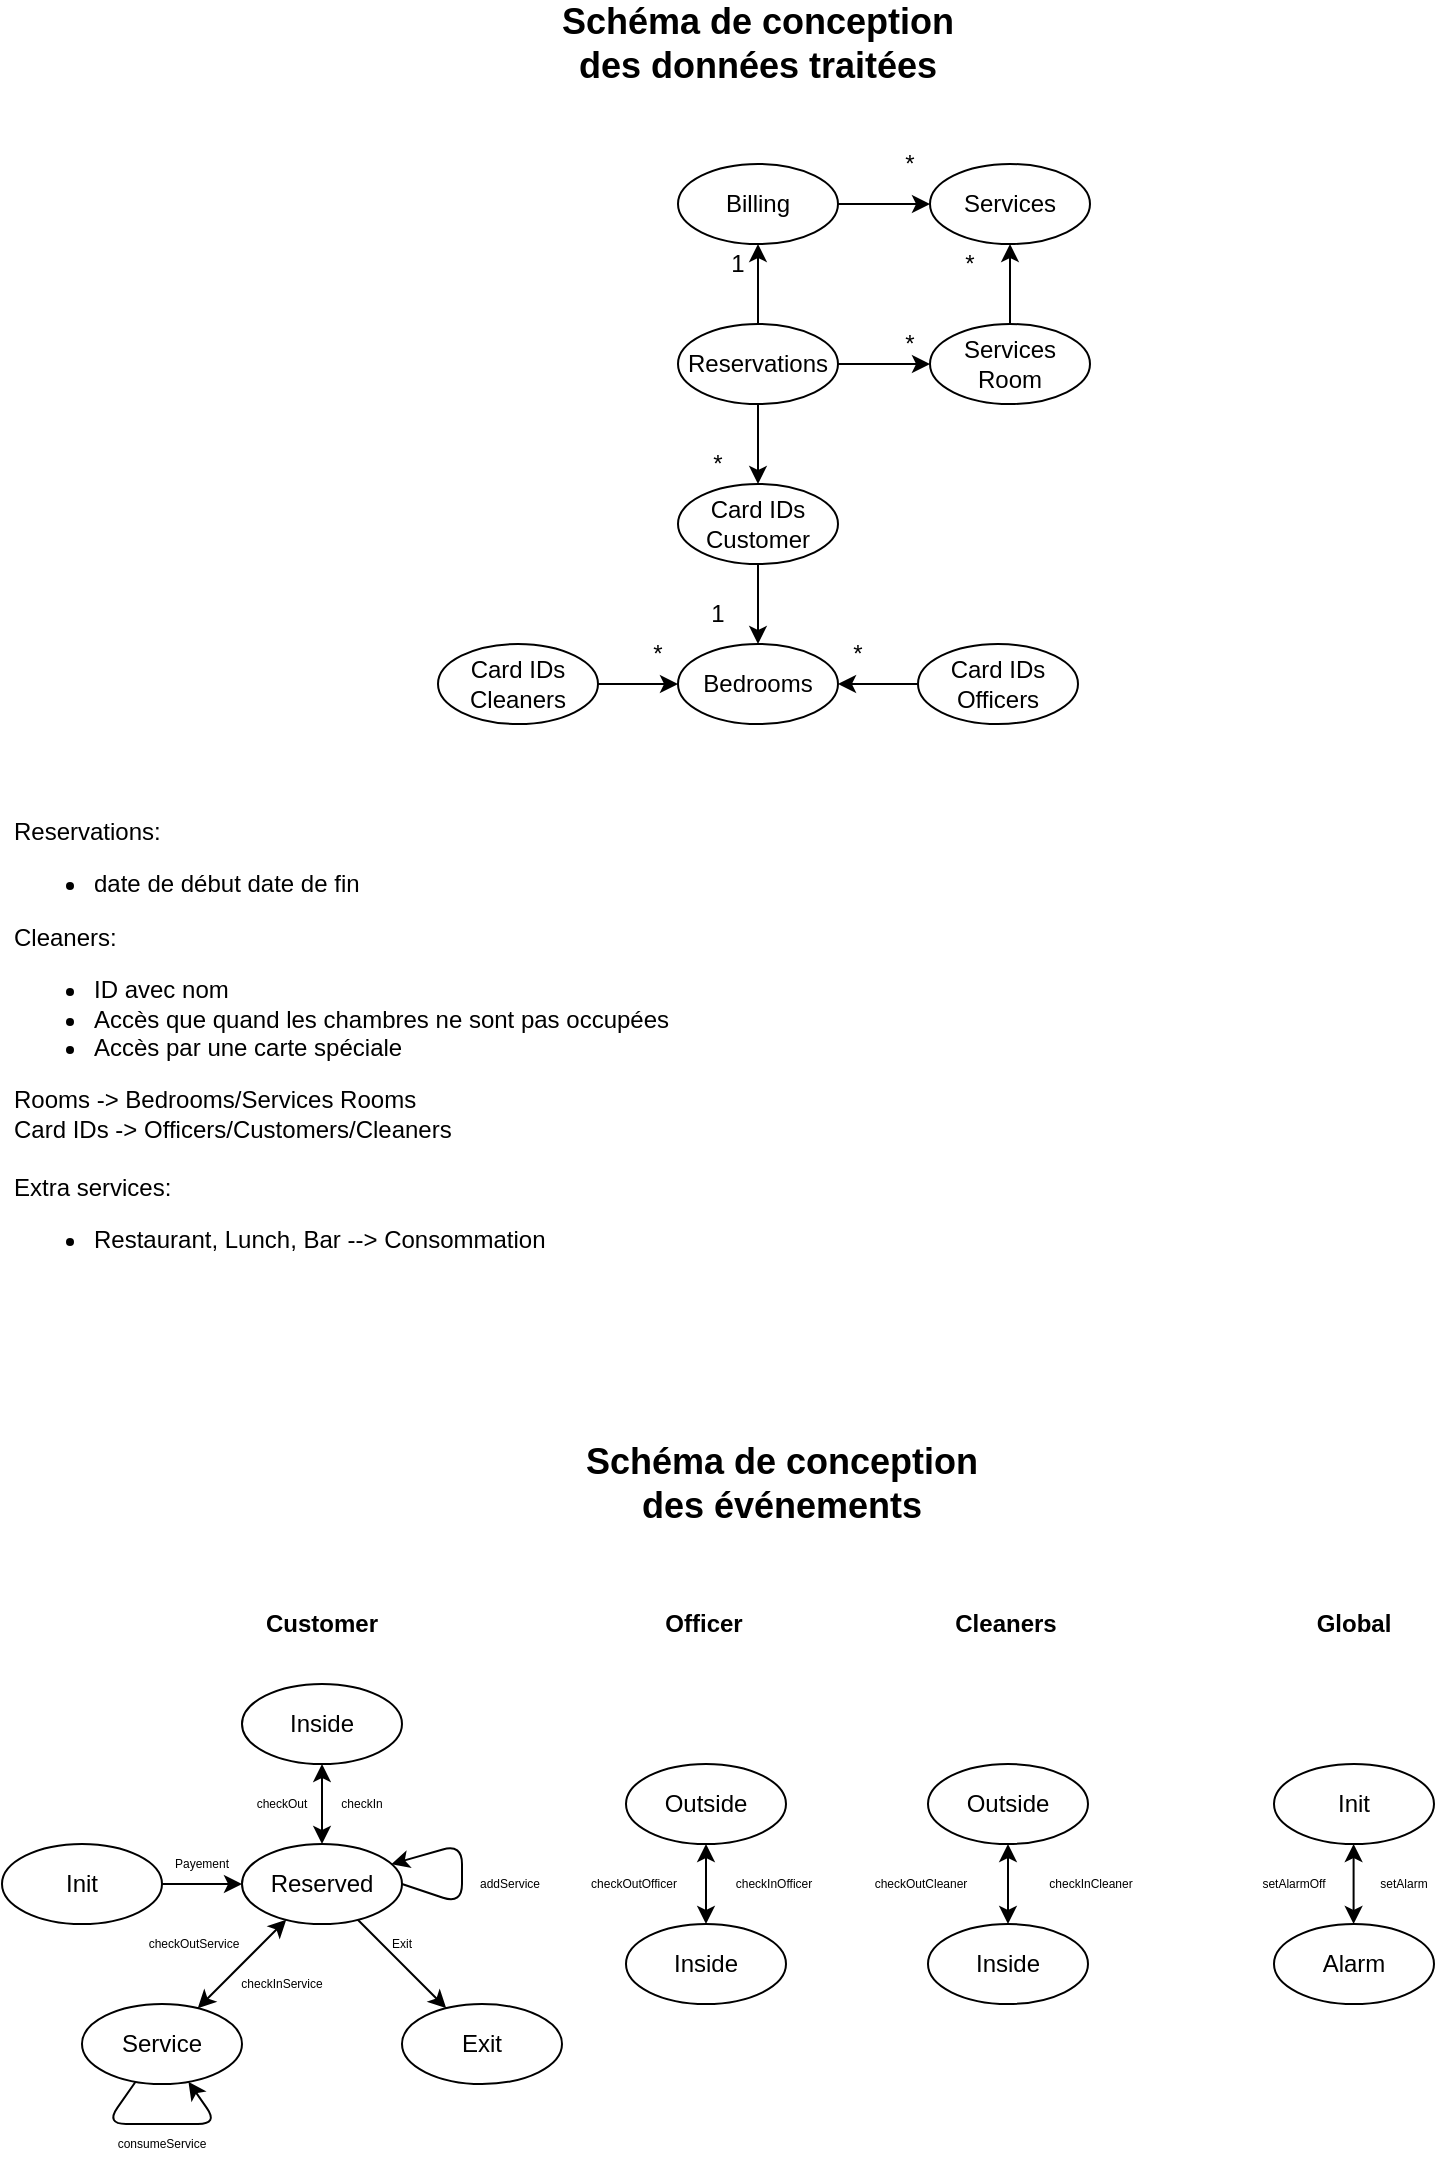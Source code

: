 <mxfile version="13.7.9" type="device"><diagram id="mKZ3kIbZx4iA2IMD-GMo" name="Page-1"><mxGraphModel dx="2031" dy="1174" grid="1" gridSize="10" guides="1" tooltips="1" connect="1" arrows="1" fold="1" page="1" pageScale="1" pageWidth="827" pageHeight="1169" math="0" shadow="0"><root><mxCell id="0"/><mxCell id="1" parent="0"/><mxCell id="9vgg1QaLixsYuYkU39V7-5" value="Reservations" style="ellipse;whiteSpace=wrap;html=1;" parent="1" vertex="1"><mxGeometry x="374" y="200" width="80" height="40" as="geometry"/></mxCell><mxCell id="9vgg1QaLixsYuYkU39V7-8" value="&lt;span style=&quot;text-align: left&quot;&gt;Bedrooms&lt;/span&gt;" style="ellipse;whiteSpace=wrap;html=1;" parent="1" vertex="1"><mxGeometry x="374" y="360" width="80" height="40" as="geometry"/></mxCell><mxCell id="9vgg1QaLixsYuYkU39V7-26" value="&lt;span style=&quot;text-align: left&quot;&gt;Services Room&lt;/span&gt;" style="ellipse;whiteSpace=wrap;html=1;" parent="1" vertex="1"><mxGeometry x="500" y="200" width="80" height="40" as="geometry"/></mxCell><mxCell id="9vgg1QaLixsYuYkU39V7-27" value="Billing" style="ellipse;whiteSpace=wrap;html=1;" parent="1" vertex="1"><mxGeometry x="374" y="120" width="80" height="40" as="geometry"/></mxCell><mxCell id="9vgg1QaLixsYuYkU39V7-28" value="" style="endArrow=classic;html=1;" parent="1" source="9vgg1QaLixsYuYkU39V7-5" target="9vgg1QaLixsYuYkU39V7-27" edge="1"><mxGeometry width="50" height="50" relative="1" as="geometry"><mxPoint x="524" y="250" as="sourcePoint"/><mxPoint x="524" y="290" as="targetPoint"/></mxGeometry></mxCell><mxCell id="9vgg1QaLixsYuYkU39V7-30" value="Reservations: &lt;br&gt;&lt;ul&gt;&lt;li&gt;&lt;span&gt;date de début date de fin&lt;/span&gt;&lt;/li&gt;&lt;/ul&gt;&lt;div&gt;Cleaners:&lt;/div&gt;&lt;div&gt;&lt;ul&gt;&lt;li&gt;ID avec nom&lt;/li&gt;&lt;li&gt;Accès que quand les chambres ne sont pas occupées&lt;/li&gt;&lt;li&gt;Accès par une carte spéciale&lt;/li&gt;&lt;/ul&gt;&lt;div&gt;Rooms -&amp;gt; Bedrooms/Services Rooms&lt;/div&gt;&lt;div&gt;Card IDs -&amp;gt; Officers/Customers/Cleaners&lt;/div&gt;&lt;/div&gt;&lt;div&gt;&lt;br&gt;&lt;/div&gt;&lt;div&gt;Extra services:&lt;/div&gt;&lt;div&gt;&lt;ul&gt;&lt;li&gt;Restaurant, Lunch, Bar --&amp;gt; Consommation&lt;br&gt;&lt;/li&gt;&lt;/ul&gt;&lt;/div&gt;" style="text;whiteSpace=wrap;html=1;" parent="1" vertex="1"><mxGeometry x="40" y="440" width="360" height="220" as="geometry"/></mxCell><mxCell id="9vgg1QaLixsYuYkU39V7-32" value="1" style="text;html=1;strokeColor=none;fillColor=none;align=center;verticalAlign=middle;whiteSpace=wrap;rounded=0;" parent="1" vertex="1"><mxGeometry x="394" y="160" width="20" height="20" as="geometry"/></mxCell><mxCell id="9vgg1QaLixsYuYkU39V7-37" value="Card IDs&lt;br&gt;Customer" style="ellipse;whiteSpace=wrap;html=1;" parent="1" vertex="1"><mxGeometry x="374" y="280" width="80" height="40" as="geometry"/></mxCell><mxCell id="9vgg1QaLixsYuYkU39V7-38" value="" style="endArrow=classic;html=1;" parent="1" source="9vgg1QaLixsYuYkU39V7-5" target="9vgg1QaLixsYuYkU39V7-37" edge="1"><mxGeometry width="50" height="50" relative="1" as="geometry"><mxPoint x="94" y="169.71" as="sourcePoint"/><mxPoint x="134" y="169.71" as="targetPoint"/></mxGeometry></mxCell><mxCell id="9vgg1QaLixsYuYkU39V7-39" value="*" style="text;html=1;strokeColor=none;fillColor=none;align=center;verticalAlign=middle;whiteSpace=wrap;rounded=0;" parent="1" vertex="1"><mxGeometry x="384" y="260" width="20" height="20" as="geometry"/></mxCell><mxCell id="9vgg1QaLixsYuYkU39V7-40" value="" style="endArrow=classic;html=1;" parent="1" source="9vgg1QaLixsYuYkU39V7-37" target="9vgg1QaLixsYuYkU39V7-8" edge="1"><mxGeometry width="50" height="50" relative="1" as="geometry"><mxPoint x="342.739" y="199.645" as="sourcePoint"/><mxPoint x="243.997" y="140.356" as="targetPoint"/></mxGeometry></mxCell><mxCell id="9vgg1QaLixsYuYkU39V7-41" value="1" style="text;html=1;strokeColor=none;fillColor=none;align=center;verticalAlign=middle;whiteSpace=wrap;rounded=0;" parent="1" vertex="1"><mxGeometry x="384" y="335" width="20" height="20" as="geometry"/></mxCell><mxCell id="9vgg1QaLixsYuYkU39V7-42" value="Card IDs&lt;br&gt;Cleaners" style="ellipse;whiteSpace=wrap;html=1;" parent="1" vertex="1"><mxGeometry x="254" y="360" width="80" height="40" as="geometry"/></mxCell><mxCell id="9vgg1QaLixsYuYkU39V7-48" value="" style="endArrow=classic;html=1;" parent="1" source="9vgg1QaLixsYuYkU39V7-42" target="9vgg1QaLixsYuYkU39V7-8" edge="1"><mxGeometry width="50" height="50" relative="1" as="geometry"><mxPoint x="424" y="330" as="sourcePoint"/><mxPoint x="424" y="370" as="targetPoint"/></mxGeometry></mxCell><mxCell id="9vgg1QaLixsYuYkU39V7-49" value="*" style="text;html=1;strokeColor=none;fillColor=none;align=center;verticalAlign=middle;whiteSpace=wrap;rounded=0;" parent="1" vertex="1"><mxGeometry x="354" y="355" width="20" height="20" as="geometry"/></mxCell><mxCell id="9vgg1QaLixsYuYkU39V7-52" style="edgeStyle=orthogonalEdgeStyle;rounded=0;orthogonalLoop=1;jettySize=auto;html=1;" parent="1" source="9vgg1QaLixsYuYkU39V7-50" target="9vgg1QaLixsYuYkU39V7-8" edge="1"><mxGeometry relative="1" as="geometry"/></mxCell><mxCell id="9vgg1QaLixsYuYkU39V7-50" value="Card IDs&lt;br&gt;Officers" style="ellipse;whiteSpace=wrap;html=1;" parent="1" vertex="1"><mxGeometry x="494" y="360" width="80" height="40" as="geometry"/></mxCell><mxCell id="9vgg1QaLixsYuYkU39V7-54" value="*" style="text;html=1;strokeColor=none;fillColor=none;align=center;verticalAlign=middle;whiteSpace=wrap;rounded=0;" parent="1" vertex="1"><mxGeometry x="454" y="355" width="20" height="20" as="geometry"/></mxCell><mxCell id="wAJNwWQqcgvi-j1PNpbh-5" value="Schéma de conception des données traitées" style="text;html=1;strokeColor=none;fillColor=none;align=center;verticalAlign=middle;whiteSpace=wrap;rounded=0;fontSize=18;fontStyle=1" vertex="1" parent="1"><mxGeometry x="304" y="50" width="220" height="20" as="geometry"/></mxCell><mxCell id="wAJNwWQqcgvi-j1PNpbh-6" style="edgeStyle=orthogonalEdgeStyle;rounded=0;orthogonalLoop=1;jettySize=auto;html=1;" edge="1" parent="1" source="9vgg1QaLixsYuYkU39V7-5" target="9vgg1QaLixsYuYkU39V7-26"><mxGeometry relative="1" as="geometry"><mxPoint x="464" y="150.0" as="sourcePoint"/><mxPoint x="504" y="150.0" as="targetPoint"/></mxGeometry></mxCell><mxCell id="wAJNwWQqcgvi-j1PNpbh-7" value="*" style="text;html=1;strokeColor=none;fillColor=none;align=center;verticalAlign=middle;whiteSpace=wrap;rounded=0;" vertex="1" parent="1"><mxGeometry x="480" y="200" width="20" height="20" as="geometry"/></mxCell><mxCell id="wAJNwWQqcgvi-j1PNpbh-41" value="Init" style="ellipse;whiteSpace=wrap;html=1;" vertex="1" parent="1"><mxGeometry x="36" y="960" width="80" height="40" as="geometry"/></mxCell><mxCell id="wAJNwWQqcgvi-j1PNpbh-49" value="Schéma de conception des événements" style="text;html=1;strokeColor=none;fillColor=none;align=center;verticalAlign=middle;whiteSpace=wrap;rounded=0;fontSize=18;fontStyle=1" vertex="1" parent="1"><mxGeometry x="316" y="770" width="220" height="20" as="geometry"/></mxCell><mxCell id="wAJNwWQqcgvi-j1PNpbh-52" value="Reserved" style="ellipse;whiteSpace=wrap;html=1;" vertex="1" parent="1"><mxGeometry x="156" y="960" width="80" height="40" as="geometry"/></mxCell><mxCell id="wAJNwWQqcgvi-j1PNpbh-53" value="" style="endArrow=classic;html=1;fontSize=18;" edge="1" parent="1" source="wAJNwWQqcgvi-j1PNpbh-41" target="wAJNwWQqcgvi-j1PNpbh-52"><mxGeometry width="50" height="50" relative="1" as="geometry"><mxPoint x="111" y="1110" as="sourcePoint"/><mxPoint x="161" y="1060" as="targetPoint"/></mxGeometry></mxCell><mxCell id="wAJNwWQqcgvi-j1PNpbh-54" value="&lt;font style=&quot;font-size: 6px;&quot;&gt;Payement&lt;/font&gt;" style="text;html=1;strokeColor=none;fillColor=none;align=center;verticalAlign=middle;whiteSpace=wrap;rounded=0;fontSize=6;" vertex="1" parent="1"><mxGeometry x="116" y="960" width="40" height="20" as="geometry"/></mxCell><mxCell id="wAJNwWQqcgvi-j1PNpbh-55" value="Inside" style="ellipse;whiteSpace=wrap;html=1;" vertex="1" parent="1"><mxGeometry x="156" y="880" width="80" height="40" as="geometry"/></mxCell><mxCell id="wAJNwWQqcgvi-j1PNpbh-56" value="" style="endArrow=classic;html=1;fontSize=18;startArrow=classic;startFill=1;" edge="1" parent="1" source="wAJNwWQqcgvi-j1PNpbh-52" target="wAJNwWQqcgvi-j1PNpbh-55"><mxGeometry width="50" height="50" relative="1" as="geometry"><mxPoint x="166" y="910" as="sourcePoint"/><mxPoint x="206" y="910" as="targetPoint"/></mxGeometry></mxCell><mxCell id="wAJNwWQqcgvi-j1PNpbh-57" value="&lt;font style=&quot;font-size: 6px;&quot;&gt;checkIn&lt;/font&gt;" style="text;html=1;strokeColor=none;fillColor=none;align=center;verticalAlign=middle;whiteSpace=wrap;rounded=0;fontSize=6;" vertex="1" parent="1"><mxGeometry x="196" y="930" width="40" height="20" as="geometry"/></mxCell><mxCell id="wAJNwWQqcgvi-j1PNpbh-61" value="&lt;font style=&quot;font-size: 6px;&quot;&gt;checkOut&lt;/font&gt;" style="text;html=1;strokeColor=none;fillColor=none;align=center;verticalAlign=middle;whiteSpace=wrap;rounded=0;fontSize=6;" vertex="1" parent="1"><mxGeometry x="156" y="930" width="40" height="20" as="geometry"/></mxCell><mxCell id="wAJNwWQqcgvi-j1PNpbh-64" value="Service" style="ellipse;whiteSpace=wrap;html=1;" vertex="1" parent="1"><mxGeometry x="76" y="1040" width="80" height="40" as="geometry"/></mxCell><mxCell id="wAJNwWQqcgvi-j1PNpbh-65" value="" style="endArrow=classic;html=1;fontSize=18;startArrow=classic;startFill=1;" edge="1" parent="1" source="wAJNwWQqcgvi-j1PNpbh-52" target="wAJNwWQqcgvi-j1PNpbh-64"><mxGeometry width="50" height="50" relative="1" as="geometry"><mxPoint x="239.282" y="978.906" as="sourcePoint"/><mxPoint x="292.718" y="961.094" as="targetPoint"/></mxGeometry></mxCell><mxCell id="wAJNwWQqcgvi-j1PNpbh-66" value="&lt;font style=&quot;font-size: 6px;&quot;&gt;checkInService&lt;/font&gt;" style="text;html=1;strokeColor=none;fillColor=none;align=center;verticalAlign=middle;whiteSpace=wrap;rounded=0;fontSize=6;" vertex="1" parent="1"><mxGeometry x="156" y="1020" width="40" height="20" as="geometry"/></mxCell><mxCell id="wAJNwWQqcgvi-j1PNpbh-67" value="&lt;font style=&quot;font-size: 6px;&quot;&gt;checkOutService&lt;/font&gt;" style="text;html=1;strokeColor=none;fillColor=none;align=center;verticalAlign=middle;whiteSpace=wrap;rounded=0;fontSize=6;" vertex="1" parent="1"><mxGeometry x="108" y="1000" width="48" height="20" as="geometry"/></mxCell><mxCell id="wAJNwWQqcgvi-j1PNpbh-68" value="" style="endArrow=classic;html=1;fontSize=18;" edge="1" parent="1" source="wAJNwWQqcgvi-j1PNpbh-64" target="wAJNwWQqcgvi-j1PNpbh-64"><mxGeometry width="50" height="50" relative="1" as="geometry"><mxPoint x="242" y="1080" as="sourcePoint"/><mxPoint x="288" y="1060" as="targetPoint"/><Array as="points"><mxPoint x="88" y="1100"/><mxPoint x="144" y="1100"/></Array></mxGeometry></mxCell><mxCell id="wAJNwWQqcgvi-j1PNpbh-69" value="&lt;font style=&quot;font-size: 6px;&quot;&gt;consumeService&lt;/font&gt;" style="text;html=1;strokeColor=none;fillColor=none;align=center;verticalAlign=middle;whiteSpace=wrap;rounded=0;fontSize=6;" vertex="1" parent="1"><mxGeometry x="92" y="1100" width="48" height="20" as="geometry"/></mxCell><mxCell id="wAJNwWQqcgvi-j1PNpbh-70" value="Exit" style="ellipse;whiteSpace=wrap;html=1;" vertex="1" parent="1"><mxGeometry x="236" y="1040" width="80" height="40" as="geometry"/></mxCell><mxCell id="wAJNwWQqcgvi-j1PNpbh-71" value="" style="endArrow=classic;html=1;fontSize=18;" edge="1" parent="1" source="wAJNwWQqcgvi-j1PNpbh-52" target="wAJNwWQqcgvi-j1PNpbh-70"><mxGeometry width="50" height="50" relative="1" as="geometry"><mxPoint x="222.97" y="1007.635" as="sourcePoint"/><mxPoint x="180" y="1040" as="targetPoint"/></mxGeometry></mxCell><mxCell id="wAJNwWQqcgvi-j1PNpbh-72" value="&lt;font style=&quot;font-size: 6px&quot;&gt;Exit&lt;/font&gt;" style="text;html=1;strokeColor=none;fillColor=none;align=center;verticalAlign=middle;whiteSpace=wrap;rounded=0;fontSize=6;" vertex="1" parent="1"><mxGeometry x="226" y="1000" width="20" height="20" as="geometry"/></mxCell><mxCell id="wAJNwWQqcgvi-j1PNpbh-73" value="" style="endArrow=classic;html=1;fontSize=18;exitX=1;exitY=0.5;exitDx=0;exitDy=0;" edge="1" parent="1" source="wAJNwWQqcgvi-j1PNpbh-52" target="wAJNwWQqcgvi-j1PNpbh-52"><mxGeometry width="50" height="50" relative="1" as="geometry"><mxPoint x="270" y="1049.6" as="sourcePoint"/><mxPoint x="236" y="1040" as="targetPoint"/><Array as="points"><mxPoint x="266" y="990"/><mxPoint x="266" y="960"/></Array></mxGeometry></mxCell><mxCell id="wAJNwWQqcgvi-j1PNpbh-74" value="addService" style="text;html=1;strokeColor=none;fillColor=none;align=center;verticalAlign=middle;whiteSpace=wrap;rounded=0;fontSize=6;" vertex="1" parent="1"><mxGeometry x="270" y="970" width="40" height="20" as="geometry"/></mxCell><mxCell id="wAJNwWQqcgvi-j1PNpbh-75" value="&lt;font style=&quot;font-size: 12px&quot;&gt;&lt;b&gt;Customer&lt;/b&gt;&lt;/font&gt;" style="text;html=1;strokeColor=none;fillColor=none;align=center;verticalAlign=middle;whiteSpace=wrap;rounded=0;fontSize=6;" vertex="1" parent="1"><mxGeometry x="156" y="840" width="80" height="20" as="geometry"/></mxCell><mxCell id="wAJNwWQqcgvi-j1PNpbh-76" value="&lt;font style=&quot;font-size: 12px&quot;&gt;&lt;b&gt;Officer&lt;/b&gt;&lt;/font&gt;" style="text;html=1;strokeColor=none;fillColor=none;align=center;verticalAlign=middle;whiteSpace=wrap;rounded=0;fontSize=6;" vertex="1" parent="1"><mxGeometry x="362" y="840" width="50" height="20" as="geometry"/></mxCell><mxCell id="wAJNwWQqcgvi-j1PNpbh-77" value="&lt;font style=&quot;font-size: 12px&quot;&gt;&lt;b&gt;Cleaners&lt;/b&gt;&lt;/font&gt;" style="text;html=1;strokeColor=none;fillColor=none;align=center;verticalAlign=middle;whiteSpace=wrap;rounded=0;fontSize=6;" vertex="1" parent="1"><mxGeometry x="498" y="840" width="80" height="20" as="geometry"/></mxCell><mxCell id="wAJNwWQqcgvi-j1PNpbh-78" value="&lt;font style=&quot;font-size: 12px&quot;&gt;&lt;b&gt;Global&lt;/b&gt;&lt;/font&gt;" style="text;html=1;strokeColor=none;fillColor=none;align=center;verticalAlign=middle;whiteSpace=wrap;rounded=0;fontSize=6;" vertex="1" parent="1"><mxGeometry x="672" y="840" width="80" height="20" as="geometry"/></mxCell><mxCell id="wAJNwWQqcgvi-j1PNpbh-79" value="Outside" style="ellipse;whiteSpace=wrap;html=1;" vertex="1" parent="1"><mxGeometry x="348" y="920" width="80" height="40" as="geometry"/></mxCell><mxCell id="wAJNwWQqcgvi-j1PNpbh-82" value="Inside" style="ellipse;whiteSpace=wrap;html=1;" vertex="1" parent="1"><mxGeometry x="348" y="1000" width="80" height="40" as="geometry"/></mxCell><mxCell id="wAJNwWQqcgvi-j1PNpbh-83" value="" style="endArrow=classic;html=1;fontSize=18;startArrow=classic;startFill=1;" edge="1" parent="1" source="wAJNwWQqcgvi-j1PNpbh-79" target="wAJNwWQqcgvi-j1PNpbh-82"><mxGeometry width="50" height="50" relative="1" as="geometry"><mxPoint x="140.111" y="1007.889" as="sourcePoint"/><mxPoint x="95.889" y="1052.111" as="targetPoint"/></mxGeometry></mxCell><mxCell id="wAJNwWQqcgvi-j1PNpbh-84" value="&lt;font style=&quot;font-size: 6px&quot;&gt;checkInOfficer&lt;/font&gt;" style="text;html=1;strokeColor=none;fillColor=none;align=center;verticalAlign=middle;whiteSpace=wrap;rounded=0;fontSize=6;" vertex="1" parent="1"><mxGeometry x="402" y="970" width="40" height="20" as="geometry"/></mxCell><mxCell id="wAJNwWQqcgvi-j1PNpbh-85" value="&lt;font style=&quot;font-size: 6px&quot;&gt;checkOutOfficer&lt;/font&gt;" style="text;html=1;strokeColor=none;fillColor=none;align=center;verticalAlign=middle;whiteSpace=wrap;rounded=0;fontSize=6;" vertex="1" parent="1"><mxGeometry x="332" y="970" width="40" height="20" as="geometry"/></mxCell><mxCell id="wAJNwWQqcgvi-j1PNpbh-87" value="&lt;span style=&quot;text-align: left&quot;&gt;Services&lt;/span&gt;" style="ellipse;whiteSpace=wrap;html=1;" vertex="1" parent="1"><mxGeometry x="500" y="120" width="80" height="40" as="geometry"/></mxCell><mxCell id="wAJNwWQqcgvi-j1PNpbh-88" style="edgeStyle=orthogonalEdgeStyle;rounded=0;orthogonalLoop=1;jettySize=auto;html=1;" edge="1" parent="1" source="9vgg1QaLixsYuYkU39V7-26" target="wAJNwWQqcgvi-j1PNpbh-87"><mxGeometry relative="1" as="geometry"><mxPoint x="464" y="230" as="sourcePoint"/><mxPoint x="510" y="230" as="targetPoint"/></mxGeometry></mxCell><mxCell id="wAJNwWQqcgvi-j1PNpbh-89" value="*" style="text;html=1;strokeColor=none;fillColor=none;align=center;verticalAlign=middle;whiteSpace=wrap;rounded=0;" vertex="1" parent="1"><mxGeometry x="510" y="160" width="20" height="20" as="geometry"/></mxCell><mxCell id="wAJNwWQqcgvi-j1PNpbh-90" style="edgeStyle=orthogonalEdgeStyle;rounded=0;orthogonalLoop=1;jettySize=auto;html=1;" edge="1" parent="1" source="9vgg1QaLixsYuYkU39V7-27" target="wAJNwWQqcgvi-j1PNpbh-87"><mxGeometry relative="1" as="geometry"><mxPoint x="454" y="140" as="sourcePoint"/><mxPoint x="500" y="140" as="targetPoint"/></mxGeometry></mxCell><mxCell id="wAJNwWQqcgvi-j1PNpbh-91" value="*" style="text;html=1;strokeColor=none;fillColor=none;align=center;verticalAlign=middle;whiteSpace=wrap;rounded=0;" vertex="1" parent="1"><mxGeometry x="480" y="110" width="20" height="20" as="geometry"/></mxCell><mxCell id="wAJNwWQqcgvi-j1PNpbh-93" value="Outside" style="ellipse;whiteSpace=wrap;html=1;" vertex="1" parent="1"><mxGeometry x="499" y="920" width="80" height="40" as="geometry"/></mxCell><mxCell id="wAJNwWQqcgvi-j1PNpbh-94" value="Inside" style="ellipse;whiteSpace=wrap;html=1;" vertex="1" parent="1"><mxGeometry x="499" y="1000" width="80" height="40" as="geometry"/></mxCell><mxCell id="wAJNwWQqcgvi-j1PNpbh-95" value="" style="endArrow=classic;html=1;fontSize=18;startArrow=classic;startFill=1;" edge="1" parent="1" source="wAJNwWQqcgvi-j1PNpbh-93" target="wAJNwWQqcgvi-j1PNpbh-94"><mxGeometry width="50" height="50" relative="1" as="geometry"><mxPoint x="291.111" y="1007.889" as="sourcePoint"/><mxPoint x="246.889" y="1052.111" as="targetPoint"/></mxGeometry></mxCell><mxCell id="wAJNwWQqcgvi-j1PNpbh-96" value="&lt;font style=&quot;font-size: 6px&quot;&gt;checkInCleaner&lt;/font&gt;" style="text;html=1;strokeColor=none;fillColor=none;align=center;verticalAlign=middle;whiteSpace=wrap;rounded=0;fontSize=6;" vertex="1" parent="1"><mxGeometry x="553" y="970" width="55" height="20" as="geometry"/></mxCell><mxCell id="wAJNwWQqcgvi-j1PNpbh-97" value="&lt;font style=&quot;font-size: 6px&quot;&gt;checkOutCleaner&lt;/font&gt;" style="text;html=1;strokeColor=none;fillColor=none;align=center;verticalAlign=middle;whiteSpace=wrap;rounded=0;fontSize=6;" vertex="1" parent="1"><mxGeometry x="468" y="970" width="55" height="20" as="geometry"/></mxCell><mxCell id="wAJNwWQqcgvi-j1PNpbh-98" value="Init" style="ellipse;whiteSpace=wrap;html=1;" vertex="1" parent="1"><mxGeometry x="672" y="920" width="80" height="40" as="geometry"/></mxCell><mxCell id="wAJNwWQqcgvi-j1PNpbh-101" value="" style="endArrow=classic;html=1;fontSize=18;startArrow=classic;startFill=1;" edge="1" parent="1"><mxGeometry width="50" height="50" relative="1" as="geometry"><mxPoint x="711.8" y="960" as="sourcePoint"/><mxPoint x="711.8" y="1000" as="targetPoint"/></mxGeometry></mxCell><mxCell id="wAJNwWQqcgvi-j1PNpbh-102" value="Alarm" style="ellipse;whiteSpace=wrap;html=1;" vertex="1" parent="1"><mxGeometry x="672" y="1000" width="80" height="40" as="geometry"/></mxCell><mxCell id="wAJNwWQqcgvi-j1PNpbh-103" value="&lt;font style=&quot;font-size: 6px&quot;&gt;setAlarmOff&lt;/font&gt;" style="text;html=1;strokeColor=none;fillColor=none;align=center;verticalAlign=middle;whiteSpace=wrap;rounded=0;fontSize=6;" vertex="1" parent="1"><mxGeometry x="662" y="970" width="40" height="20" as="geometry"/></mxCell><mxCell id="wAJNwWQqcgvi-j1PNpbh-104" value="&lt;font style=&quot;font-size: 6px&quot;&gt;setAlarm&lt;/font&gt;" style="text;html=1;strokeColor=none;fillColor=none;align=center;verticalAlign=middle;whiteSpace=wrap;rounded=0;fontSize=6;" vertex="1" parent="1"><mxGeometry x="722" y="970" width="30" height="20" as="geometry"/></mxCell></root></mxGraphModel></diagram></mxfile>